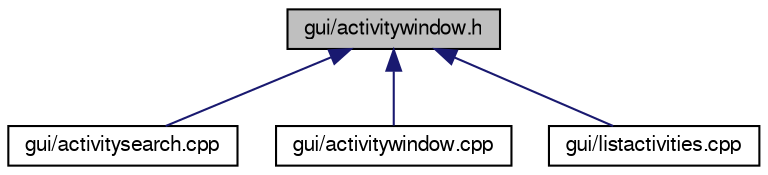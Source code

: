 digraph "gui/activitywindow.h"
{
  edge [fontname="FreeSans",fontsize="10",labelfontname="FreeSans",labelfontsize="10"];
  node [fontname="FreeSans",fontsize="10",shape=record];
  Node2 [label="gui/activitywindow.h",height=0.2,width=0.4,color="black", fillcolor="grey75", style="filled", fontcolor="black"];
  Node2 -> Node3 [dir="back",color="midnightblue",fontsize="10",style="solid",fontname="FreeSans"];
  Node3 [label="gui/activitysearch.cpp",height=0.2,width=0.4,color="black", fillcolor="white", style="filled",URL="$activitysearch_8cpp.html"];
  Node2 -> Node4 [dir="back",color="midnightblue",fontsize="10",style="solid",fontname="FreeSans"];
  Node4 [label="gui/activitywindow.cpp",height=0.2,width=0.4,color="black", fillcolor="white", style="filled",URL="$activitywindow_8cpp.html"];
  Node2 -> Node5 [dir="back",color="midnightblue",fontsize="10",style="solid",fontname="FreeSans"];
  Node5 [label="gui/listactivities.cpp",height=0.2,width=0.4,color="black", fillcolor="white", style="filled",URL="$listactivities_8cpp.html"];
}
